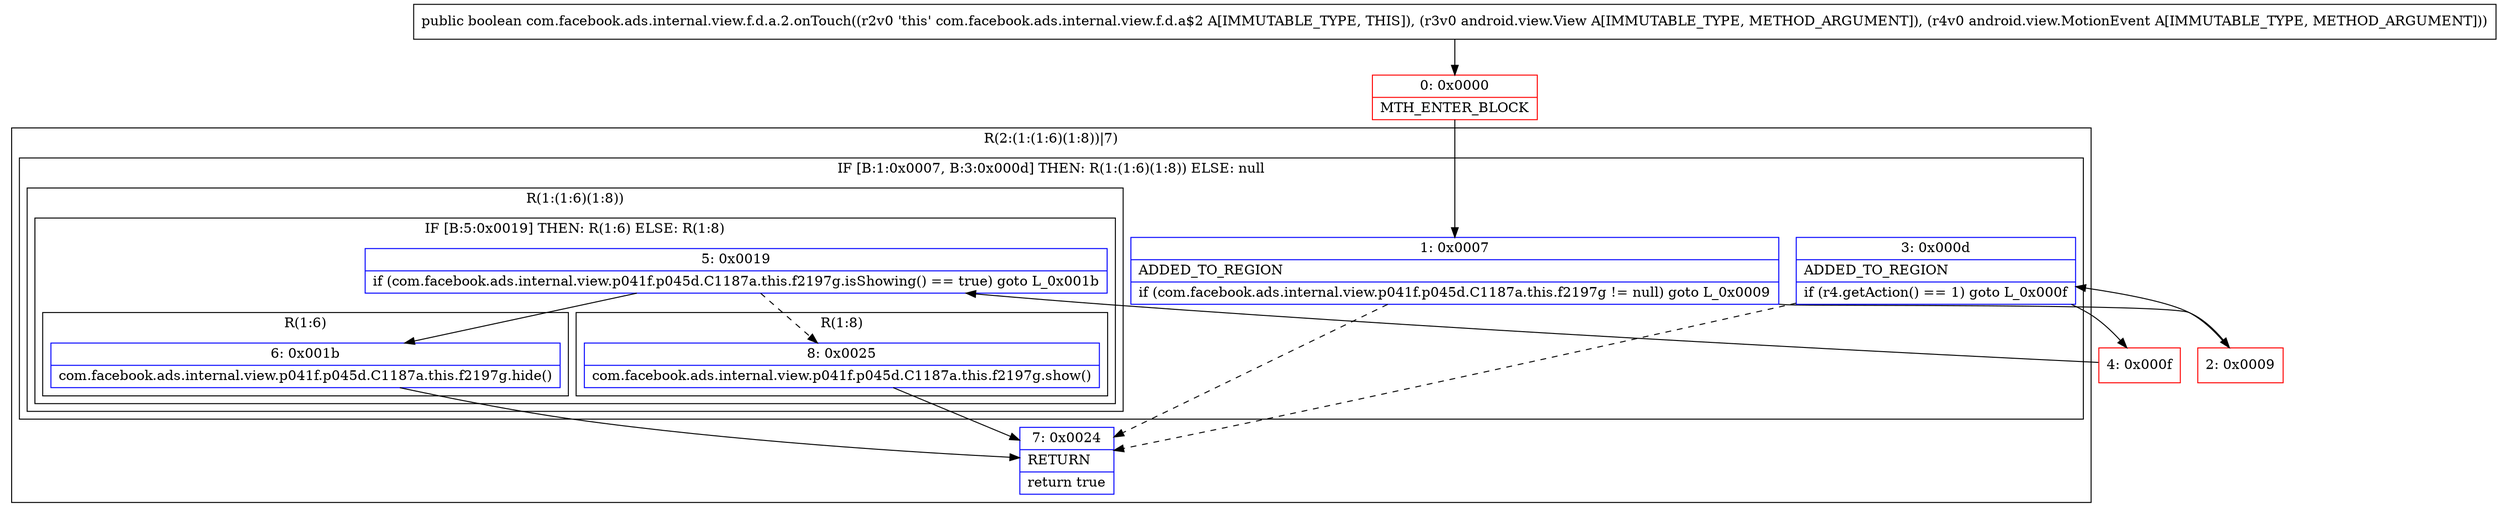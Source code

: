 digraph "CFG forcom.facebook.ads.internal.view.f.d.a.2.onTouch(Landroid\/view\/View;Landroid\/view\/MotionEvent;)Z" {
subgraph cluster_Region_1086786352 {
label = "R(2:(1:(1:6)(1:8))|7)";
node [shape=record,color=blue];
subgraph cluster_IfRegion_605284917 {
label = "IF [B:1:0x0007, B:3:0x000d] THEN: R(1:(1:6)(1:8)) ELSE: null";
node [shape=record,color=blue];
Node_1 [shape=record,label="{1\:\ 0x0007|ADDED_TO_REGION\l|if (com.facebook.ads.internal.view.p041f.p045d.C1187a.this.f2197g != null) goto L_0x0009\l}"];
Node_3 [shape=record,label="{3\:\ 0x000d|ADDED_TO_REGION\l|if (r4.getAction() == 1) goto L_0x000f\l}"];
subgraph cluster_Region_100461494 {
label = "R(1:(1:6)(1:8))";
node [shape=record,color=blue];
subgraph cluster_IfRegion_1360525042 {
label = "IF [B:5:0x0019] THEN: R(1:6) ELSE: R(1:8)";
node [shape=record,color=blue];
Node_5 [shape=record,label="{5\:\ 0x0019|if (com.facebook.ads.internal.view.p041f.p045d.C1187a.this.f2197g.isShowing() == true) goto L_0x001b\l}"];
subgraph cluster_Region_695331179 {
label = "R(1:6)";
node [shape=record,color=blue];
Node_6 [shape=record,label="{6\:\ 0x001b|com.facebook.ads.internal.view.p041f.p045d.C1187a.this.f2197g.hide()\l}"];
}
subgraph cluster_Region_302578738 {
label = "R(1:8)";
node [shape=record,color=blue];
Node_8 [shape=record,label="{8\:\ 0x0025|com.facebook.ads.internal.view.p041f.p045d.C1187a.this.f2197g.show()\l}"];
}
}
}
}
Node_7 [shape=record,label="{7\:\ 0x0024|RETURN\l|return true\l}"];
}
Node_0 [shape=record,color=red,label="{0\:\ 0x0000|MTH_ENTER_BLOCK\l}"];
Node_2 [shape=record,color=red,label="{2\:\ 0x0009}"];
Node_4 [shape=record,color=red,label="{4\:\ 0x000f}"];
MethodNode[shape=record,label="{public boolean com.facebook.ads.internal.view.f.d.a.2.onTouch((r2v0 'this' com.facebook.ads.internal.view.f.d.a$2 A[IMMUTABLE_TYPE, THIS]), (r3v0 android.view.View A[IMMUTABLE_TYPE, METHOD_ARGUMENT]), (r4v0 android.view.MotionEvent A[IMMUTABLE_TYPE, METHOD_ARGUMENT])) }"];
MethodNode -> Node_0;
Node_1 -> Node_2;
Node_1 -> Node_7[style=dashed];
Node_3 -> Node_4;
Node_3 -> Node_7[style=dashed];
Node_5 -> Node_6;
Node_5 -> Node_8[style=dashed];
Node_6 -> Node_7;
Node_8 -> Node_7;
Node_0 -> Node_1;
Node_2 -> Node_3;
Node_4 -> Node_5;
}

